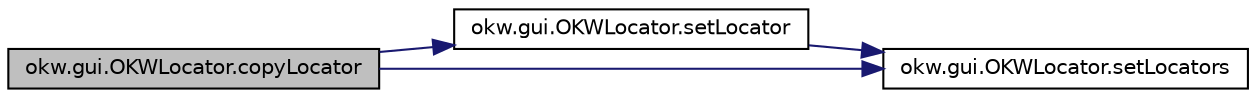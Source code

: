 digraph "okw.gui.OKWLocator.copyLocator"
{
 // INTERACTIVE_SVG=YES
 // LATEX_PDF_SIZE
  edge [fontname="Helvetica",fontsize="10",labelfontname="Helvetica",labelfontsize="10"];
  node [fontname="Helvetica",fontsize="10",shape=record];
  rankdir="LR";
  Node0 [label="okw.gui.OKWLocator.copyLocator",height=0.2,width=0.4,color="black", fillcolor="grey75", style="filled", fontcolor="black",tooltip="Copiert bzw, überträgt die Werte des fpSource Locators auf die Aktuelle Instanz."];
  Node0 -> Node1 [color="midnightblue",fontsize="10",style="solid",fontname="Helvetica"];
  Node1 [label="okw.gui.OKWLocator.setLocator",height=0.2,width=0.4,color="black", fillcolor="white", style="filled",URL="$classokw_1_1gui_1_1_o_k_w_locator.html#ae2ed146086e4f236bc0e133d164ba105",tooltip="Setzt den Wert (z.B."];
  Node1 -> Node2 [color="midnightblue",fontsize="10",style="solid",fontname="Helvetica"];
  Node2 [label="okw.gui.OKWLocator.setLocators",height=0.2,width=0.4,color="black", fillcolor="white", style="filled",URL="$classokw_1_1gui_1_1_o_k_w_locator.html#ad1aab31e00c3fd856a8225b63cf3214a",tooltip="Setzt den Wert (z.B."];
  Node0 -> Node2 [color="midnightblue",fontsize="10",style="solid",fontname="Helvetica"];
}
